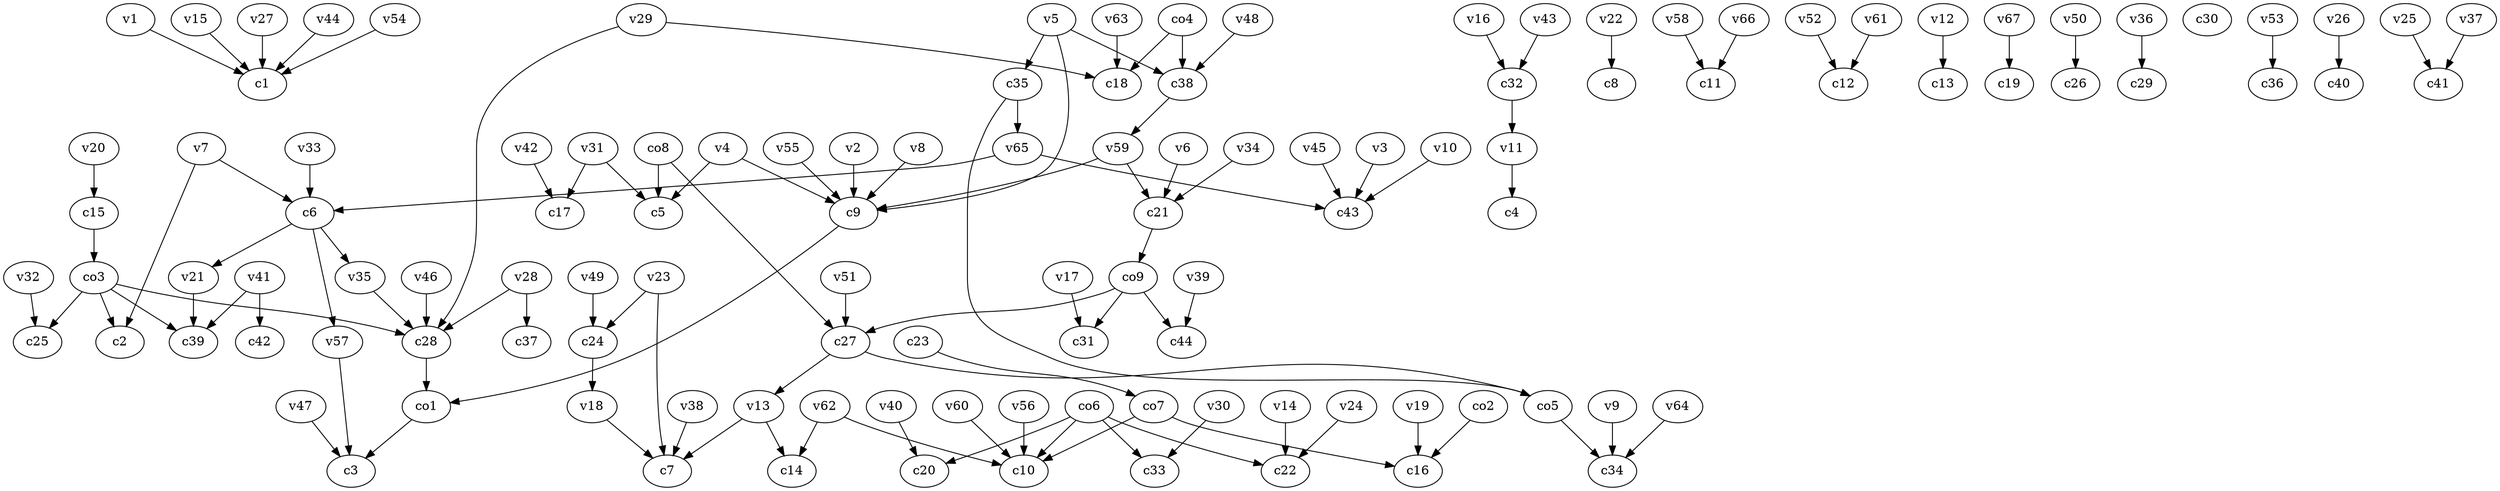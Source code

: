 strict digraph  {
c1;
c2;
c3;
c4;
c5;
c6;
c7;
c8;
c9;
c10;
c11;
c12;
c13;
c14;
c15;
c16;
c17;
c18;
c19;
c20;
c21;
c22;
c23;
c24;
c25;
c26;
c27;
c28;
c29;
c30;
c31;
c32;
c33;
c34;
c35;
c36;
c37;
c38;
c39;
c40;
c41;
c42;
c43;
c44;
v1;
v2;
v3;
v4;
v5;
v6;
v7;
v8;
v9;
v10;
v11;
v12;
v13;
v14;
v15;
v16;
v17;
v18;
v19;
v20;
v21;
v22;
v23;
v24;
v25;
v26;
v27;
v28;
v29;
v30;
v31;
v32;
v33;
v34;
v35;
v36;
v37;
v38;
v39;
v40;
v41;
v42;
v43;
v44;
v45;
v46;
v47;
v48;
v49;
v50;
v51;
v52;
v53;
v54;
v55;
v56;
v57;
v58;
v59;
v60;
v61;
v62;
v63;
v64;
v65;
v66;
v67;
co1;
co2;
co3;
co4;
co5;
co6;
co7;
co8;
co9;
c6 -> v35  [weight=1];
c6 -> v57  [weight=1];
c6 -> v21  [weight=1];
c9 -> co1  [weight=1];
c15 -> co3  [weight=1];
c21 -> co9  [weight=1];
c23 -> co7  [weight=1];
c24 -> v18  [weight=1];
c27 -> v13  [weight=1];
c27 -> co5  [weight=1];
c28 -> co1  [weight=1];
c32 -> v11  [weight=1];
c35 -> co5  [weight=1];
c35 -> v65  [weight=1];
c38 -> v59  [weight=1];
v1 -> c1  [weight=1];
v2 -> c9  [weight=1];
v3 -> c43  [weight=1];
v4 -> c5  [weight=1];
v4 -> c9  [weight=1];
v5 -> c38  [weight=1];
v5 -> c35  [weight=1];
v5 -> c9  [weight=1];
v6 -> c21  [weight=1];
v7 -> c2  [weight=1];
v7 -> c6  [weight=1];
v8 -> c9  [weight=1];
v9 -> c34  [weight=1];
v10 -> c43  [weight=1];
v11 -> c4  [weight=1];
v12 -> c13  [weight=1];
v13 -> c14  [weight=1];
v13 -> c7  [weight=1];
v14 -> c22  [weight=1];
v15 -> c1  [weight=1];
v16 -> c32  [weight=1];
v17 -> c31  [weight=1];
v18 -> c7  [weight=1];
v19 -> c16  [weight=1];
v20 -> c15  [weight=1];
v21 -> c39  [weight=1];
v22 -> c8  [weight=1];
v23 -> c24  [weight=1];
v23 -> c7  [weight=1];
v24 -> c22  [weight=1];
v25 -> c41  [weight=1];
v26 -> c40  [weight=1];
v27 -> c1  [weight=1];
v28 -> c28  [weight=1];
v28 -> c37  [weight=1];
v29 -> c18  [weight=1];
v29 -> c28  [weight=1];
v30 -> c33  [weight=1];
v31 -> c17  [weight=1];
v31 -> c5  [weight=1];
v32 -> c25  [weight=1];
v33 -> c6  [weight=1];
v34 -> c21  [weight=1];
v35 -> c28  [weight=1];
v36 -> c29  [weight=1];
v37 -> c41  [weight=1];
v38 -> c7  [weight=1];
v39 -> c44  [weight=1];
v40 -> c20  [weight=1];
v41 -> c42  [weight=1];
v41 -> c39  [weight=1];
v42 -> c17  [weight=1];
v43 -> c32  [weight=1];
v44 -> c1  [weight=1];
v45 -> c43  [weight=1];
v46 -> c28  [weight=1];
v47 -> c3  [weight=1];
v48 -> c38  [weight=1];
v49 -> c24  [weight=1];
v50 -> c26  [weight=1];
v51 -> c27  [weight=1];
v52 -> c12  [weight=1];
v53 -> c36  [weight=1];
v54 -> c1  [weight=1];
v55 -> c9  [weight=1];
v56 -> c10  [weight=1];
v57 -> c3  [weight=1];
v58 -> c11  [weight=1];
v59 -> c21  [weight=1];
v59 -> c9  [weight=1];
v60 -> c10  [weight=1];
v61 -> c12  [weight=1];
v62 -> c14  [weight=1];
v62 -> c10  [weight=1];
v63 -> c18  [weight=1];
v64 -> c34  [weight=1];
v65 -> c43  [weight=1];
v65 -> c6  [weight=1];
v66 -> c11  [weight=1];
v67 -> c19  [weight=1];
co1 -> c3  [weight=1];
co2 -> c16  [weight=1];
co3 -> c28  [weight=1];
co3 -> c2  [weight=1];
co3 -> c39  [weight=1];
co3 -> c25  [weight=1];
co4 -> c38  [weight=1];
co4 -> c18  [weight=1];
co5 -> c34  [weight=1];
co6 -> c10  [weight=1];
co6 -> c20  [weight=1];
co6 -> c33  [weight=1];
co6 -> c22  [weight=1];
co7 -> c16  [weight=1];
co7 -> c10  [weight=1];
co8 -> c5  [weight=1];
co8 -> c27  [weight=1];
co9 -> c27  [weight=1];
co9 -> c31  [weight=1];
co9 -> c44  [weight=1];
}
